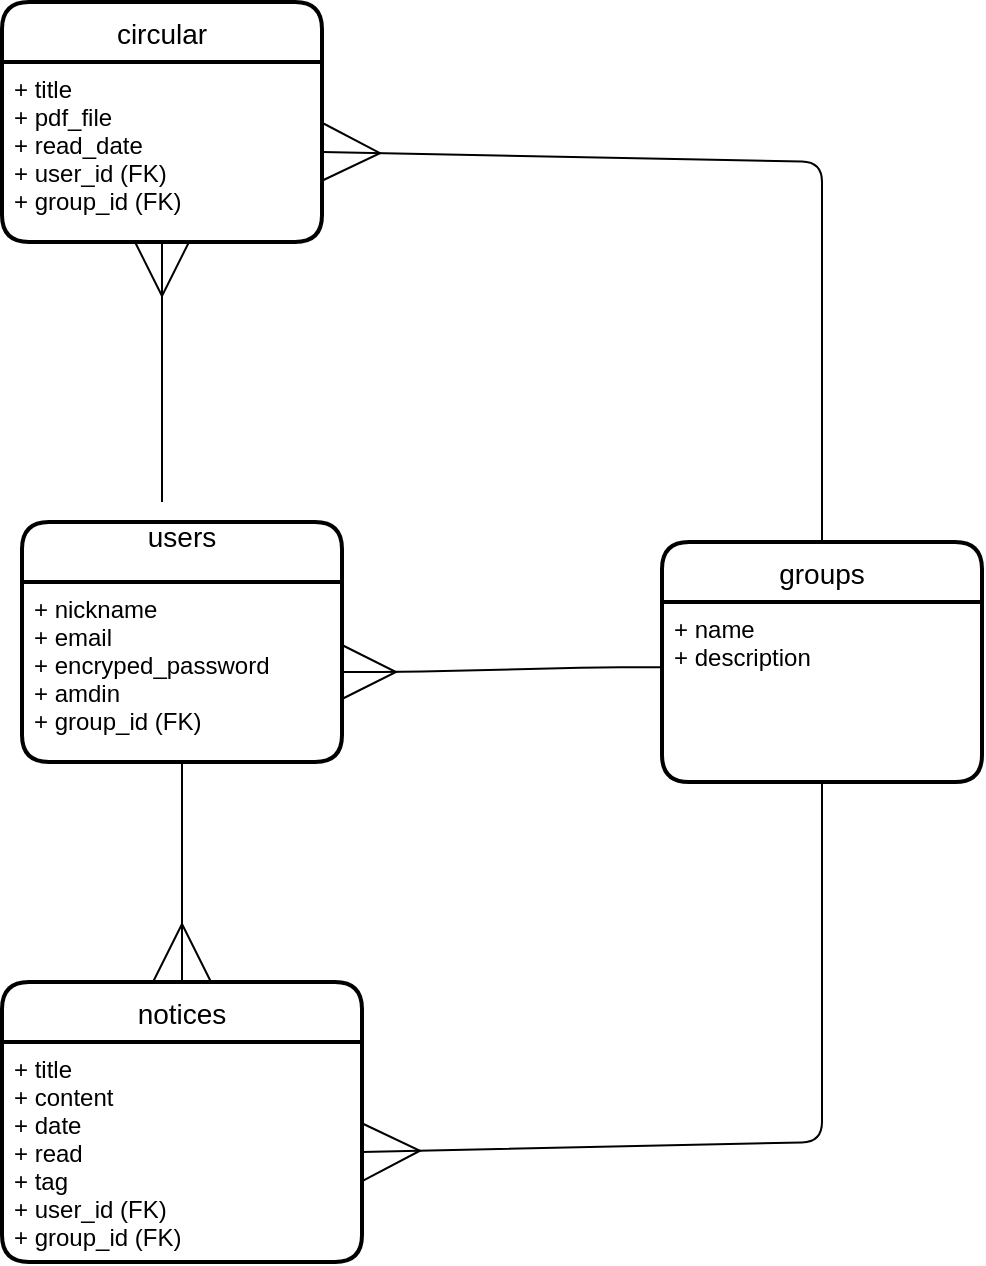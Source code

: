 <mxfile>
    <diagram id="LKbLd4lCfe_-RNt-lzR_" name="ページ1">
        <mxGraphModel dx="1367" dy="1139" grid="1" gridSize="10" guides="1" tooltips="1" connect="1" arrows="1" fold="1" page="1" pageScale="1" pageWidth="827" pageHeight="1169" math="0" shadow="0">
            <root>
                <mxCell id="0"/>
                <mxCell id="1" parent="0"/>
                <mxCell id="2" value="users&#10;" style="swimlane;childLayout=stackLayout;horizontal=1;startSize=30;horizontalStack=0;rounded=1;fontSize=14;fontStyle=0;strokeWidth=2;resizeParent=0;resizeLast=1;shadow=0;dashed=0;align=center;" vertex="1" parent="1">
                    <mxGeometry x="190" y="490" width="160" height="120" as="geometry"/>
                </mxCell>
                <mxCell id="3" value="+ nickname&#10;+ email&#10;+ encryped_password&#10;+ amdin&#10;+ group_id (FK)" style="align=left;strokeColor=none;fillColor=none;spacingLeft=4;fontSize=12;verticalAlign=top;resizable=0;rotatable=0;part=1;" vertex="1" parent="2">
                    <mxGeometry y="30" width="160" height="90" as="geometry"/>
                </mxCell>
                <mxCell id="4" value="groups" style="swimlane;childLayout=stackLayout;horizontal=1;startSize=30;horizontalStack=0;rounded=1;fontSize=14;fontStyle=0;strokeWidth=2;resizeParent=0;resizeLast=1;shadow=0;dashed=0;align=center;" vertex="1" parent="1">
                    <mxGeometry x="510" y="500" width="160" height="120" as="geometry"/>
                </mxCell>
                <mxCell id="5" value="+ name&#10;+ description" style="align=left;strokeColor=none;fillColor=none;spacingLeft=4;fontSize=12;verticalAlign=top;resizable=0;rotatable=0;part=1;" vertex="1" parent="4">
                    <mxGeometry y="30" width="160" height="90" as="geometry"/>
                </mxCell>
                <mxCell id="9" value="notices" style="swimlane;childLayout=stackLayout;horizontal=1;startSize=30;horizontalStack=0;rounded=1;fontSize=14;fontStyle=0;strokeWidth=2;resizeParent=0;resizeLast=1;shadow=0;dashed=0;align=center;" vertex="1" parent="1">
                    <mxGeometry x="180" y="720" width="180" height="140" as="geometry"/>
                </mxCell>
                <mxCell id="10" value="+ title&#10;+ content&#10;+ date&#10;+ read&#10;+ tag&#10;+ user_id (FK)&#10;+ group_id (FK)" style="align=left;strokeColor=none;fillColor=none;spacingLeft=4;fontSize=12;verticalAlign=top;resizable=0;rotatable=0;part=1;" vertex="1" parent="9">
                    <mxGeometry y="30" width="180" height="110" as="geometry"/>
                </mxCell>
                <mxCell id="12" value="circular" style="swimlane;childLayout=stackLayout;horizontal=1;startSize=30;horizontalStack=0;rounded=1;fontSize=14;fontStyle=0;strokeWidth=2;resizeParent=0;resizeLast=1;shadow=0;dashed=0;align=center;" vertex="1" parent="1">
                    <mxGeometry x="180" y="230" width="160" height="120" as="geometry"/>
                </mxCell>
                <mxCell id="13" value="+ title&#10;+ pdf_file&#10;+ read_date&#10;+ user_id (FK)&#10;+ group_id (FK)" style="align=left;strokeColor=none;fillColor=none;spacingLeft=4;fontSize=12;verticalAlign=top;resizable=0;rotatable=0;part=1;" vertex="1" parent="12">
                    <mxGeometry y="30" width="160" height="90" as="geometry"/>
                </mxCell>
                <mxCell id="15" value="" style="fontSize=12;html=1;endArrow=ERmany;entryX=0.5;entryY=0;entryDx=0;entryDy=0;exitX=0.5;exitY=1;exitDx=0;exitDy=0;startSize=33;endSize=27;" edge="1" parent="1" source="3" target="9">
                    <mxGeometry width="100" height="100" relative="1" as="geometry">
                        <mxPoint x="80" y="740" as="sourcePoint"/>
                        <mxPoint x="180" y="640" as="targetPoint"/>
                    </mxGeometry>
                </mxCell>
                <mxCell id="16" value="" style="edgeStyle=entityRelationEdgeStyle;fontSize=12;html=1;endArrow=ERmany;entryX=1;entryY=0.5;entryDx=0;entryDy=0;exitX=-0.006;exitY=0.363;exitDx=0;exitDy=0;exitPerimeter=0;targetPerimeterSpacing=0;endSize=25;" edge="1" parent="1" source="5" target="3">
                    <mxGeometry width="100" height="100" relative="1" as="geometry">
                        <mxPoint x="374" y="690" as="sourcePoint"/>
                        <mxPoint x="474" y="590" as="targetPoint"/>
                    </mxGeometry>
                </mxCell>
                <mxCell id="17" value="" style="fontSize=12;html=1;endArrow=ERmany;entryX=1;entryY=0.5;entryDx=0;entryDy=0;exitX=0.5;exitY=1;exitDx=0;exitDy=0;startSize=33;endSize=27;" edge="1" parent="1" source="5" target="10">
                    <mxGeometry width="100" height="100" relative="1" as="geometry">
                        <mxPoint x="420" y="640" as="sourcePoint"/>
                        <mxPoint x="420" y="750" as="targetPoint"/>
                        <Array as="points">
                            <mxPoint x="590" y="800"/>
                        </Array>
                    </mxGeometry>
                </mxCell>
                <mxCell id="20" value="" style="fontSize=12;html=1;endArrow=ERmany;entryX=0.5;entryY=1;entryDx=0;entryDy=0;targetPerimeterSpacing=0;endSize=25;" edge="1" parent="1" target="13">
                    <mxGeometry width="100" height="100" relative="1" as="geometry">
                        <mxPoint x="260" y="480" as="sourcePoint"/>
                        <mxPoint x="370" y="412.33" as="targetPoint"/>
                    </mxGeometry>
                </mxCell>
                <mxCell id="21" value="" style="fontSize=12;html=1;endArrow=ERmany;entryX=1;entryY=0.5;entryDx=0;entryDy=0;exitX=0.5;exitY=0;exitDx=0;exitDy=0;startSize=33;endSize=27;" edge="1" parent="1" source="4" target="13">
                    <mxGeometry width="100" height="100" relative="1" as="geometry">
                        <mxPoint x="520" y="380" as="sourcePoint"/>
                        <mxPoint x="370" y="480" as="targetPoint"/>
                        <Array as="points">
                            <mxPoint x="590" y="310"/>
                        </Array>
                    </mxGeometry>
                </mxCell>
            </root>
        </mxGraphModel>
    </diagram>
</mxfile>